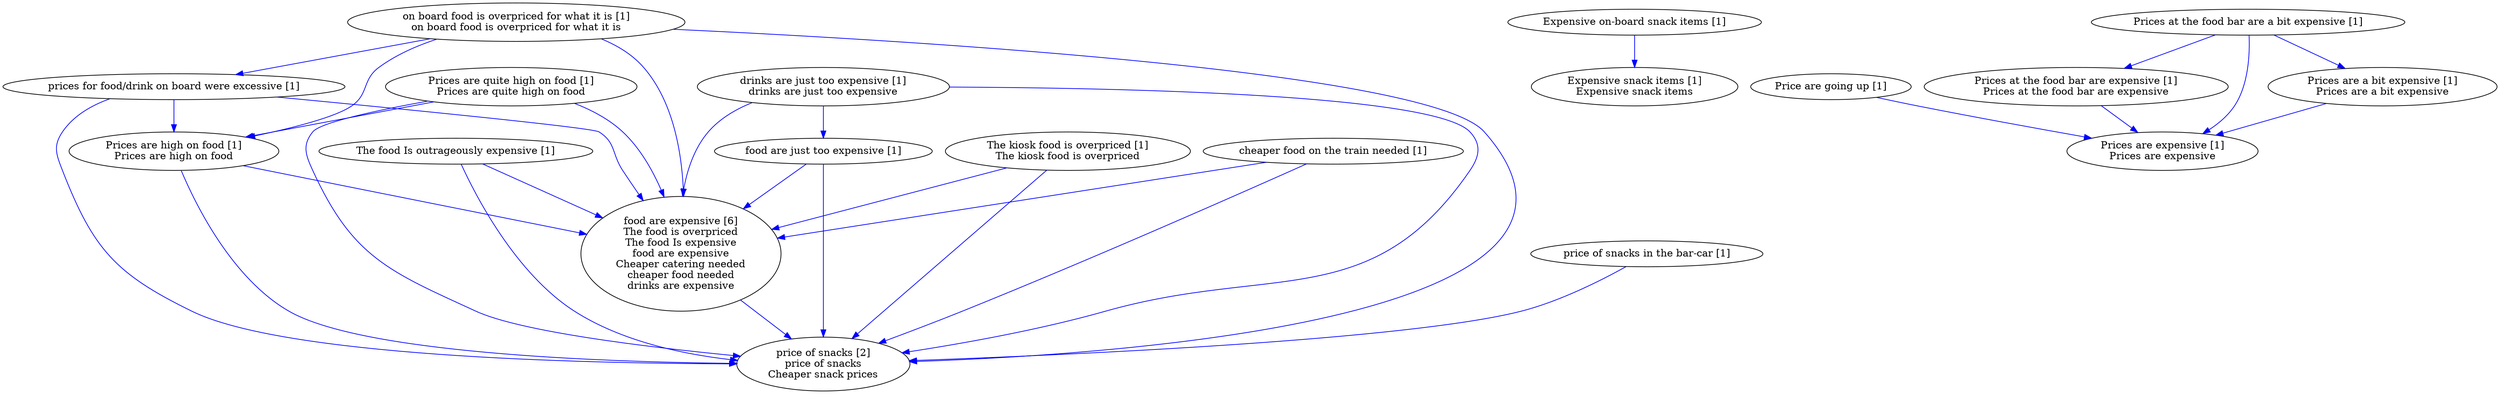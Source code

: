 digraph collapsedGraph {
"price of snacks [2]\nprice of snacks\nCheaper snack prices""food are expensive [6]\nThe food is overpriced\nThe food Is expensive\nfood are expensive\nCheaper catering needed\ncheaper food needed\ndrinks are expensive""Expensive on-board snack items [1]""Expensive snack items [1]\nExpensive snack items""Price are going up [1]""Prices are quite high on food [1]\nPrices are quite high on food""Prices are high on food [1]\nPrices are high on food""Prices at the food bar are a bit expensive [1]""Prices at the food bar are expensive [1]\nPrices at the food bar are expensive""Prices are expensive [1]\nPrices are expensive""Prices are a bit expensive [1]\nPrices are a bit expensive""The food Is outrageously expensive [1]""The kiosk food is overpriced [1]\nThe kiosk food is overpriced""cheaper food on the train needed [1]""drinks are just too expensive [1]\ndrinks are just too expensive""food are just too expensive [1]""on board food is overpriced for what it is [1]\non board food is overpriced for what it is""price of snacks in the bar-car [1]""prices for food/drink on board were excessive [1]""food are expensive [6]\nThe food is overpriced\nThe food Is expensive\nfood are expensive\nCheaper catering needed\ncheaper food needed\ndrinks are expensive" -> "price of snacks [2]\nprice of snacks\nCheaper snack prices" [color=blue]
"The kiosk food is overpriced [1]\nThe kiosk food is overpriced" -> "price of snacks [2]\nprice of snacks\nCheaper snack prices" [color=blue]
"The kiosk food is overpriced [1]\nThe kiosk food is overpriced" -> "food are expensive [6]\nThe food is overpriced\nThe food Is expensive\nfood are expensive\nCheaper catering needed\ncheaper food needed\ndrinks are expensive" [color=blue]
"Prices are quite high on food [1]\nPrices are quite high on food" -> "food are expensive [6]\nThe food is overpriced\nThe food Is expensive\nfood are expensive\nCheaper catering needed\ncheaper food needed\ndrinks are expensive" [color=blue]
"cheaper food on the train needed [1]" -> "food are expensive [6]\nThe food is overpriced\nThe food Is expensive\nfood are expensive\nCheaper catering needed\ncheaper food needed\ndrinks are expensive" [color=blue]
"on board food is overpriced for what it is [1]\non board food is overpriced for what it is" -> "price of snacks [2]\nprice of snacks\nCheaper snack prices" [color=blue]
"cheaper food on the train needed [1]" -> "price of snacks [2]\nprice of snacks\nCheaper snack prices" [color=blue]
"food are just too expensive [1]" -> "food are expensive [6]\nThe food is overpriced\nThe food Is expensive\nfood are expensive\nCheaper catering needed\ncheaper food needed\ndrinks are expensive" [color=blue]
"Prices are quite high on food [1]\nPrices are quite high on food" -> "price of snacks [2]\nprice of snacks\nCheaper snack prices" [color=blue]
"The food Is outrageously expensive [1]" -> "price of snacks [2]\nprice of snacks\nCheaper snack prices" [color=blue]
"The food Is outrageously expensive [1]" -> "food are expensive [6]\nThe food is overpriced\nThe food Is expensive\nfood are expensive\nCheaper catering needed\ncheaper food needed\ndrinks are expensive" [color=blue]
"food are just too expensive [1]" -> "price of snacks [2]\nprice of snacks\nCheaper snack prices" [color=blue]
"prices for food/drink on board were excessive [1]" -> "food are expensive [6]\nThe food is overpriced\nThe food Is expensive\nfood are expensive\nCheaper catering needed\ncheaper food needed\ndrinks are expensive" [color=blue]
"prices for food/drink on board were excessive [1]" -> "price of snacks [2]\nprice of snacks\nCheaper snack prices" [color=blue]
"prices for food/drink on board were excessive [1]" -> "Prices are high on food [1]\nPrices are high on food" [color=blue]
"on board food is overpriced for what it is [1]\non board food is overpriced for what it is" -> "food are expensive [6]\nThe food is overpriced\nThe food Is expensive\nfood are expensive\nCheaper catering needed\ncheaper food needed\ndrinks are expensive" [color=blue]
"drinks are just too expensive [1]\ndrinks are just too expensive" -> "food are expensive [6]\nThe food is overpriced\nThe food Is expensive\nfood are expensive\nCheaper catering needed\ncheaper food needed\ndrinks are expensive" [color=blue]
"drinks are just too expensive [1]\ndrinks are just too expensive" -> "price of snacks [2]\nprice of snacks\nCheaper snack prices" [color=blue]
"price of snacks in the bar-car [1]" -> "price of snacks [2]\nprice of snacks\nCheaper snack prices" [color=blue]
"Prices are high on food [1]\nPrices are high on food" -> "food are expensive [6]\nThe food is overpriced\nThe food Is expensive\nfood are expensive\nCheaper catering needed\ncheaper food needed\ndrinks are expensive" [color=blue]
"drinks are just too expensive [1]\ndrinks are just too expensive" -> "food are just too expensive [1]" [color=blue]
"Prices are high on food [1]\nPrices are high on food" -> "price of snacks [2]\nprice of snacks\nCheaper snack prices" [color=blue]
"on board food is overpriced for what it is [1]\non board food is overpriced for what it is" -> "prices for food/drink on board were excessive [1]" [color=blue]
"on board food is overpriced for what it is [1]\non board food is overpriced for what it is" -> "Prices are high on food [1]\nPrices are high on food" [color=blue]
"Price are going up [1]" -> "Prices are expensive [1]\nPrices are expensive" [color=blue]
"Expensive on-board snack items [1]" -> "Expensive snack items [1]\nExpensive snack items" [color=blue]
"Prices are quite high on food [1]\nPrices are quite high on food" -> "Prices are high on food [1]\nPrices are high on food" [color=blue]
"Prices at the food bar are a bit expensive [1]" -> "Prices at the food bar are expensive [1]\nPrices at the food bar are expensive" [color=blue]
"Prices at the food bar are expensive [1]\nPrices at the food bar are expensive" -> "Prices are expensive [1]\nPrices are expensive" [color=blue]
"Prices at the food bar are a bit expensive [1]" -> "Prices are a bit expensive [1]\nPrices are a bit expensive" [color=blue]
"Prices are a bit expensive [1]\nPrices are a bit expensive" -> "Prices are expensive [1]\nPrices are expensive" [color=blue]
"Prices at the food bar are a bit expensive [1]" -> "Prices are expensive [1]\nPrices are expensive" [color=blue]
}